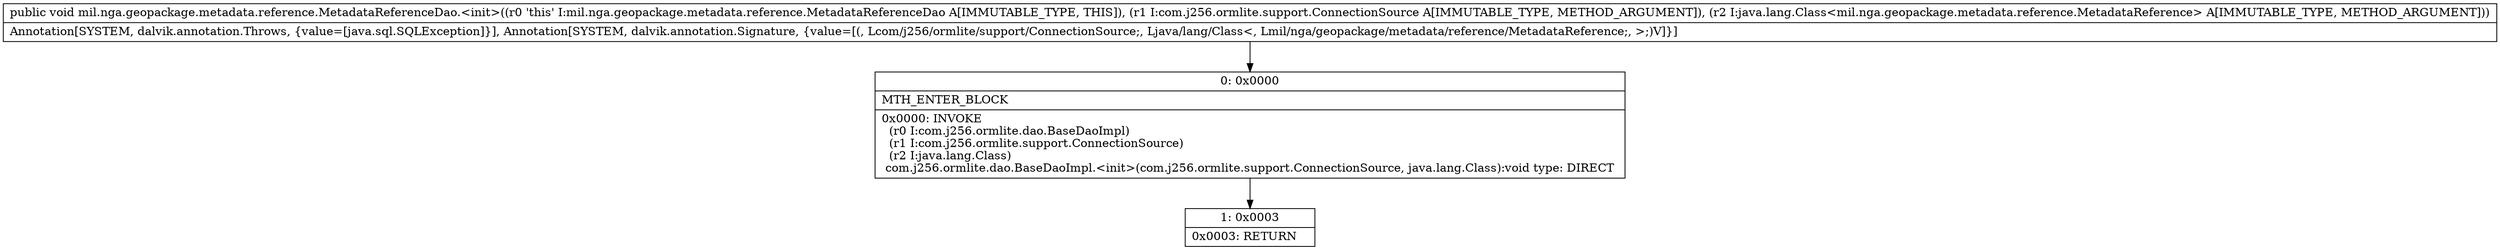 digraph "CFG formil.nga.geopackage.metadata.reference.MetadataReferenceDao.\<init\>(Lcom\/j256\/ormlite\/support\/ConnectionSource;Ljava\/lang\/Class;)V" {
Node_0 [shape=record,label="{0\:\ 0x0000|MTH_ENTER_BLOCK\l|0x0000: INVOKE  \l  (r0 I:com.j256.ormlite.dao.BaseDaoImpl)\l  (r1 I:com.j256.ormlite.support.ConnectionSource)\l  (r2 I:java.lang.Class)\l com.j256.ormlite.dao.BaseDaoImpl.\<init\>(com.j256.ormlite.support.ConnectionSource, java.lang.Class):void type: DIRECT \l}"];
Node_1 [shape=record,label="{1\:\ 0x0003|0x0003: RETURN   \l}"];
MethodNode[shape=record,label="{public void mil.nga.geopackage.metadata.reference.MetadataReferenceDao.\<init\>((r0 'this' I:mil.nga.geopackage.metadata.reference.MetadataReferenceDao A[IMMUTABLE_TYPE, THIS]), (r1 I:com.j256.ormlite.support.ConnectionSource A[IMMUTABLE_TYPE, METHOD_ARGUMENT]), (r2 I:java.lang.Class\<mil.nga.geopackage.metadata.reference.MetadataReference\> A[IMMUTABLE_TYPE, METHOD_ARGUMENT]))  | Annotation[SYSTEM, dalvik.annotation.Throws, \{value=[java.sql.SQLException]\}], Annotation[SYSTEM, dalvik.annotation.Signature, \{value=[(, Lcom\/j256\/ormlite\/support\/ConnectionSource;, Ljava\/lang\/Class\<, Lmil\/nga\/geopackage\/metadata\/reference\/MetadataReference;, \>;)V]\}]\l}"];
MethodNode -> Node_0;
Node_0 -> Node_1;
}

